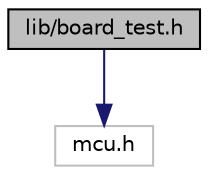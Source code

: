 digraph "lib/board_test.h"
{
 // LATEX_PDF_SIZE
  edge [fontname="Helvetica",fontsize="10",labelfontname="Helvetica",labelfontsize="10"];
  node [fontname="Helvetica",fontsize="10",shape=record];
  Node1 [label="lib/board_test.h",height=0.2,width=0.4,color="black", fillcolor="grey75", style="filled", fontcolor="black",tooltip="You can use board_test.h to print all the periphery of the cppp board on the lc display...."];
  Node1 -> Node2 [color="midnightblue",fontsize="10",style="solid",fontname="Helvetica"];
  Node2 [label="mcu.h",height=0.2,width=0.4,color="grey75", fillcolor="white", style="filled",tooltip=" "];
}
